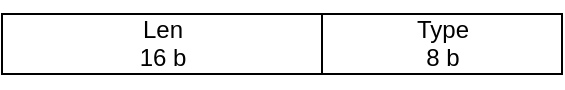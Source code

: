 <mxfile version="20.3.0" type="device"><diagram id="jzIzgzgZ_cWh8oAGvYnE" name="Page-1"><mxGraphModel dx="395" dy="243" grid="1" gridSize="10" guides="1" tooltips="1" connect="1" arrows="1" fold="1" page="1" pageScale="1" pageWidth="850" pageHeight="1100" math="0" shadow="0"><root><mxCell id="0"/><mxCell id="1" parent="0"/><mxCell id="rbgSJTscvc3-KIs1Sgp2-2" value="" style="group" parent="1" vertex="1" connectable="0"><mxGeometry x="200" y="353" width="160" height="44" as="geometry"/></mxCell><mxCell id="ggVZzpLU7GAkpyHcxKJn-1" value="" style="rounded=0;whiteSpace=wrap;html=1;fillColor=none;" parent="rbgSJTscvc3-KIs1Sgp2-2" vertex="1"><mxGeometry y="7" width="160" height="30" as="geometry"/></mxCell><mxCell id="ggVZzpLU7GAkpyHcxKJn-8" value="16 b" style="text;html=1;align=center;verticalAlign=middle;resizable=0;points=[];autosize=1;strokeColor=none;fillColor=none;" parent="rbgSJTscvc3-KIs1Sgp2-2" vertex="1"><mxGeometry x="55.007" y="14" width="50" height="30" as="geometry"/></mxCell><mxCell id="MsSWEpfC5dkocJ6BYIcm-1" value="&lt;span style=&quot;&quot;&gt;Len&lt;br&gt;&lt;/span&gt;" style="text;html=1;align=center;verticalAlign=middle;resizable=0;points=[];autosize=1;strokeColor=none;fillColor=none;" parent="rbgSJTscvc3-KIs1Sgp2-2" vertex="1"><mxGeometry x="60.003" width="40" height="30" as="geometry"/></mxCell><mxCell id="rbgSJTscvc3-KIs1Sgp2-4" value="" style="rounded=0;whiteSpace=wrap;html=1;fillColor=none;" parent="1" vertex="1"><mxGeometry x="360" y="360" width="120" height="30" as="geometry"/></mxCell><mxCell id="rbgSJTscvc3-KIs1Sgp2-5" value="8 b" style="text;html=1;align=center;verticalAlign=middle;resizable=0;points=[];autosize=1;strokeColor=none;fillColor=none;" parent="1" vertex="1"><mxGeometry x="400.003" y="367" width="40" height="30" as="geometry"/></mxCell><mxCell id="rbgSJTscvc3-KIs1Sgp2-6" value="&lt;span style=&quot;&quot;&gt;Type&lt;br&gt;&lt;/span&gt;" style="text;html=1;align=center;verticalAlign=middle;resizable=0;points=[];autosize=1;strokeColor=none;fillColor=none;" parent="1" vertex="1"><mxGeometry x="395.004" y="353" width="50" height="30" as="geometry"/></mxCell></root></mxGraphModel></diagram></mxfile>